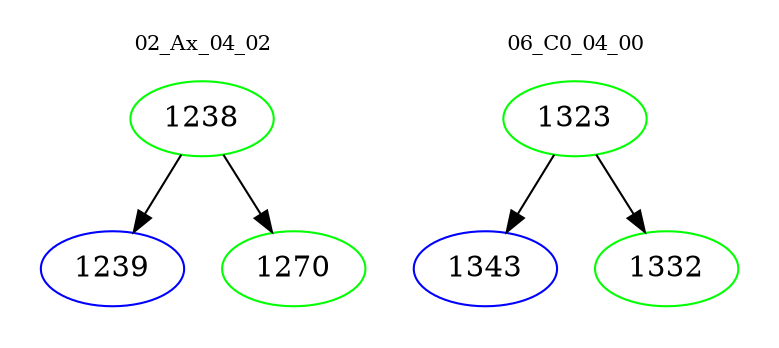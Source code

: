 digraph{
subgraph cluster_0 {
color = white
label = "02_Ax_04_02";
fontsize=10;
T0_1238 [label="1238", color="green"]
T0_1238 -> T0_1239 [color="black"]
T0_1239 [label="1239", color="blue"]
T0_1238 -> T0_1270 [color="black"]
T0_1270 [label="1270", color="green"]
}
subgraph cluster_1 {
color = white
label = "06_C0_04_00";
fontsize=10;
T1_1323 [label="1323", color="green"]
T1_1323 -> T1_1343 [color="black"]
T1_1343 [label="1343", color="blue"]
T1_1323 -> T1_1332 [color="black"]
T1_1332 [label="1332", color="green"]
}
}
